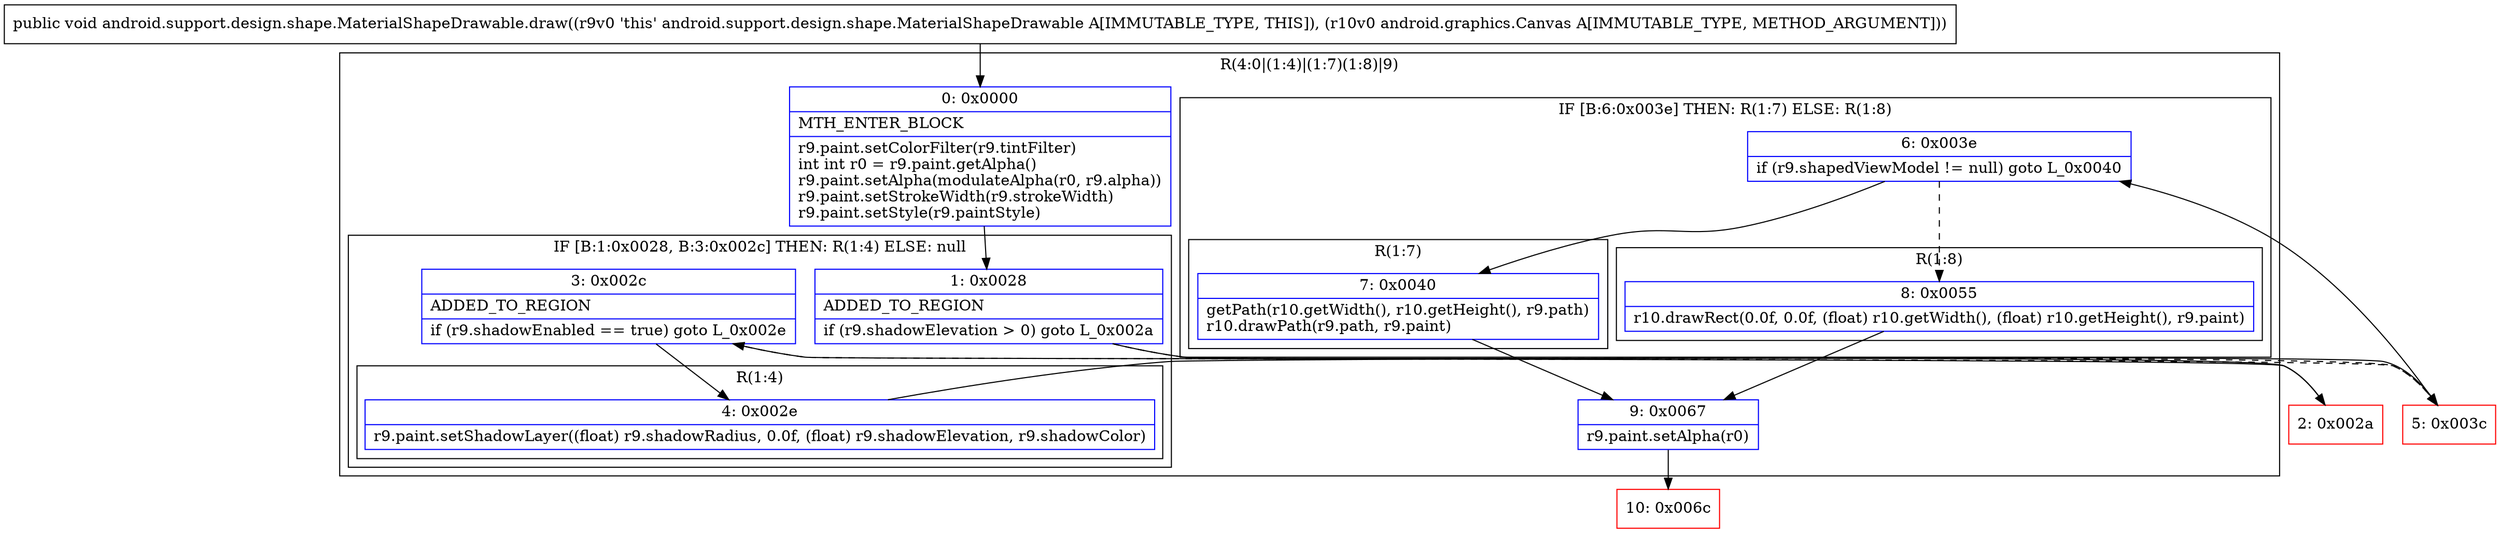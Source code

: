 digraph "CFG forandroid.support.design.shape.MaterialShapeDrawable.draw(Landroid\/graphics\/Canvas;)V" {
subgraph cluster_Region_679976494 {
label = "R(4:0|(1:4)|(1:7)(1:8)|9)";
node [shape=record,color=blue];
Node_0 [shape=record,label="{0\:\ 0x0000|MTH_ENTER_BLOCK\l|r9.paint.setColorFilter(r9.tintFilter)\lint int r0 = r9.paint.getAlpha()\lr9.paint.setAlpha(modulateAlpha(r0, r9.alpha))\lr9.paint.setStrokeWidth(r9.strokeWidth)\lr9.paint.setStyle(r9.paintStyle)\l}"];
subgraph cluster_IfRegion_2048282974 {
label = "IF [B:1:0x0028, B:3:0x002c] THEN: R(1:4) ELSE: null";
node [shape=record,color=blue];
Node_1 [shape=record,label="{1\:\ 0x0028|ADDED_TO_REGION\l|if (r9.shadowElevation \> 0) goto L_0x002a\l}"];
Node_3 [shape=record,label="{3\:\ 0x002c|ADDED_TO_REGION\l|if (r9.shadowEnabled == true) goto L_0x002e\l}"];
subgraph cluster_Region_973088143 {
label = "R(1:4)";
node [shape=record,color=blue];
Node_4 [shape=record,label="{4\:\ 0x002e|r9.paint.setShadowLayer((float) r9.shadowRadius, 0.0f, (float) r9.shadowElevation, r9.shadowColor)\l}"];
}
}
subgraph cluster_IfRegion_1209207045 {
label = "IF [B:6:0x003e] THEN: R(1:7) ELSE: R(1:8)";
node [shape=record,color=blue];
Node_6 [shape=record,label="{6\:\ 0x003e|if (r9.shapedViewModel != null) goto L_0x0040\l}"];
subgraph cluster_Region_138956995 {
label = "R(1:7)";
node [shape=record,color=blue];
Node_7 [shape=record,label="{7\:\ 0x0040|getPath(r10.getWidth(), r10.getHeight(), r9.path)\lr10.drawPath(r9.path, r9.paint)\l}"];
}
subgraph cluster_Region_1075604533 {
label = "R(1:8)";
node [shape=record,color=blue];
Node_8 [shape=record,label="{8\:\ 0x0055|r10.drawRect(0.0f, 0.0f, (float) r10.getWidth(), (float) r10.getHeight(), r9.paint)\l}"];
}
}
Node_9 [shape=record,label="{9\:\ 0x0067|r9.paint.setAlpha(r0)\l}"];
}
Node_2 [shape=record,color=red,label="{2\:\ 0x002a}"];
Node_5 [shape=record,color=red,label="{5\:\ 0x003c}"];
Node_10 [shape=record,color=red,label="{10\:\ 0x006c}"];
MethodNode[shape=record,label="{public void android.support.design.shape.MaterialShapeDrawable.draw((r9v0 'this' android.support.design.shape.MaterialShapeDrawable A[IMMUTABLE_TYPE, THIS]), (r10v0 android.graphics.Canvas A[IMMUTABLE_TYPE, METHOD_ARGUMENT])) }"];
MethodNode -> Node_0;
Node_0 -> Node_1;
Node_1 -> Node_2;
Node_1 -> Node_5[style=dashed];
Node_3 -> Node_4;
Node_3 -> Node_5[style=dashed];
Node_4 -> Node_5;
Node_6 -> Node_7;
Node_6 -> Node_8[style=dashed];
Node_7 -> Node_9;
Node_8 -> Node_9;
Node_9 -> Node_10;
Node_2 -> Node_3;
Node_5 -> Node_6;
}

